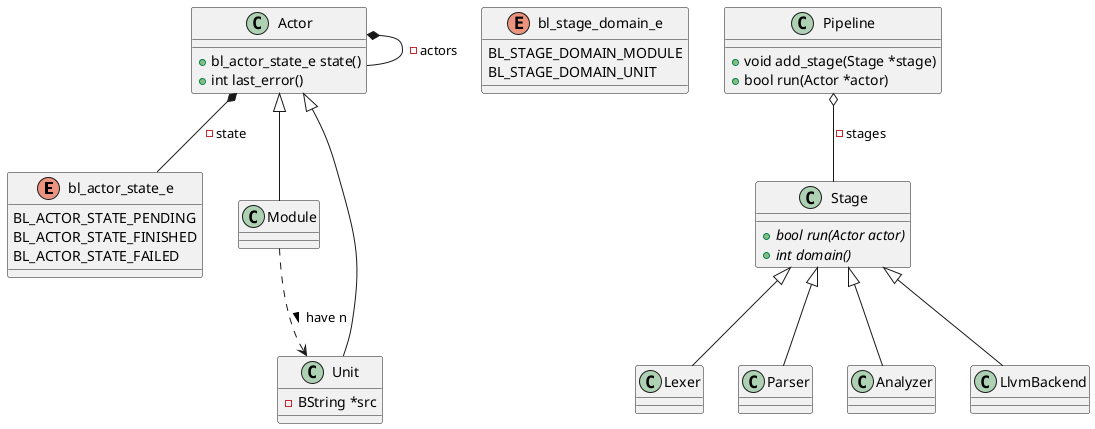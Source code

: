 @startuml
enum bl_actor_state_e {
  BL_ACTOR_STATE_PENDING
  BL_ACTOR_STATE_FINISHED
  BL_ACTOR_STATE_FAILED
}

enum bl_stage_domain_e {
  BL_STAGE_DOMAIN_MODULE
  BL_STAGE_DOMAIN_UNIT
}

class Actor {
  + bl_actor_state_e state()
  + int last_error()
}

class Pipeline {
  + void add_stage(Stage *stage)
  + bool run(Actor *actor)
}

class Stage {
  {abstract} + bool run(Actor actor)
  {abstract} + int domain()
}

class Module {
}

class Unit {
  - BString *src
}

class Lexer {
}

class Parser {
}

class Analyzer {
}

Stage <|-- Lexer
Stage <|-- Parser 
Stage <|-- Analyzer  
Stage <|-- LlvmBackend 

Pipeline o-- Stage: - stages

Module ..> Unit: have n >

Actor <|-- Module
Actor <|-- Unit
Actor *-- bl_actor_state_e: - state
Actor *-- Actor: - actors 

@enduml
